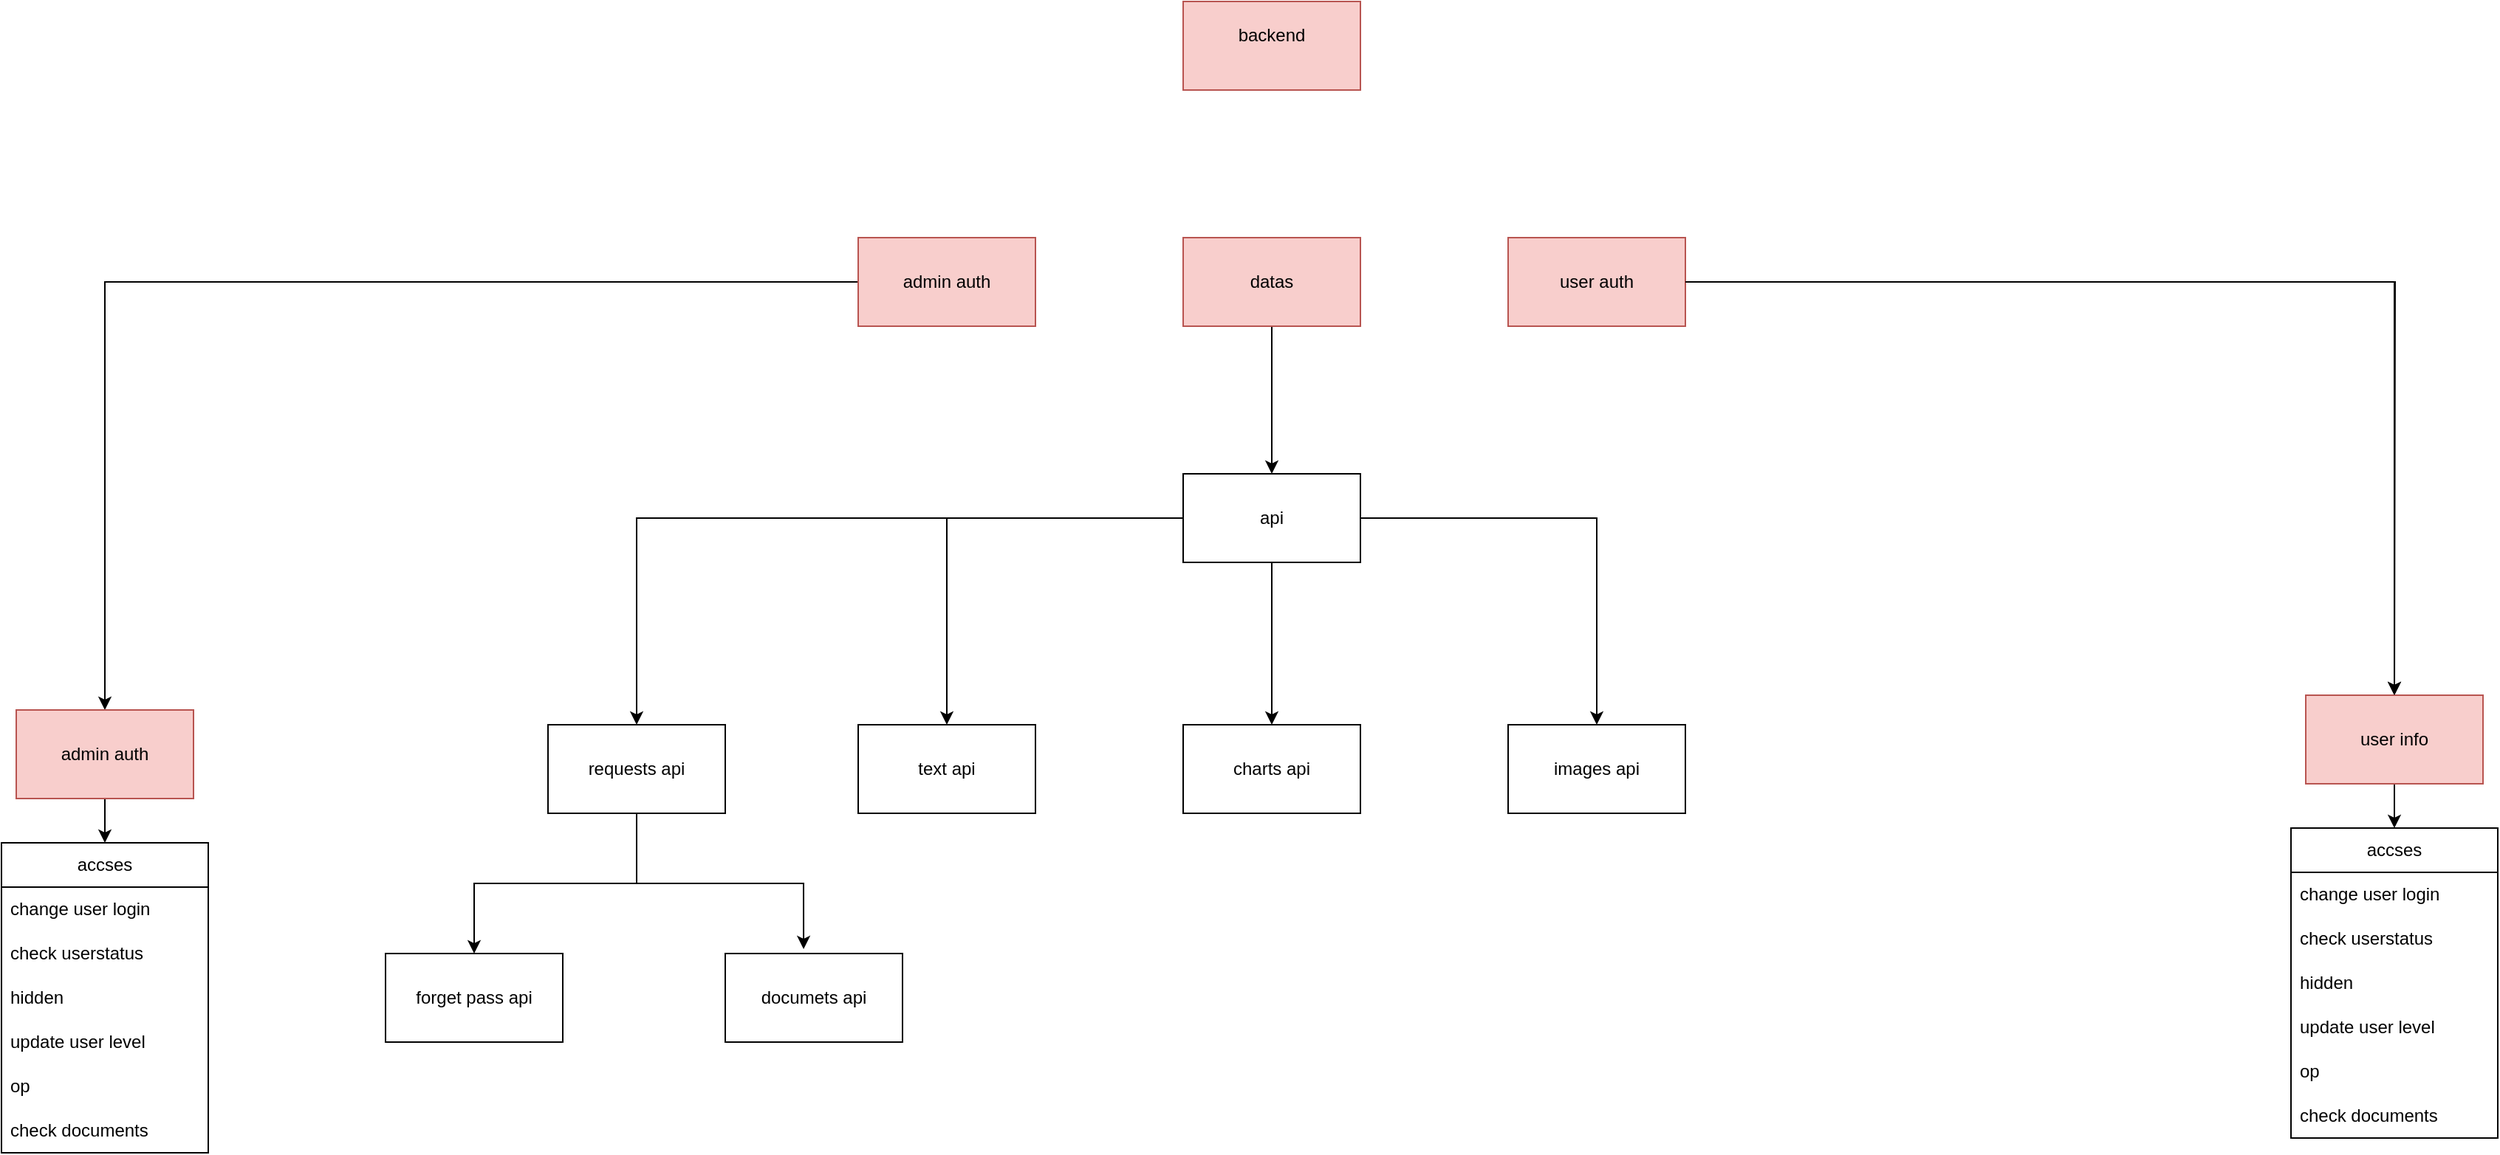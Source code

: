 <mxfile version="24.7.6">
  <diagram name="Page-1" id="SW3o6S78kWPDb2ups2xQ">
    <mxGraphModel dx="2796" dy="1071" grid="1" gridSize="10" guides="1" tooltips="1" connect="1" arrows="1" fold="1" page="1" pageScale="1" pageWidth="850" pageHeight="1100" math="0" shadow="0">
      <root>
        <mxCell id="0" />
        <mxCell id="1" parent="0" />
        <mxCell id="rlHh26_CHVInS20frPJe-1" value="&lt;div&gt;backend&lt;/div&gt;&lt;div&gt;&lt;br&gt;&lt;/div&gt;" style="rounded=0;whiteSpace=wrap;html=1;fillColor=#f8cecc;strokeColor=#b85450;" vertex="1" parent="1">
          <mxGeometry x="340" y="90" width="120" height="60" as="geometry" />
        </mxCell>
        <mxCell id="rlHh26_CHVInS20frPJe-8" style="edgeStyle=orthogonalEdgeStyle;rounded=0;orthogonalLoop=1;jettySize=auto;html=1;" edge="1" parent="1" source="rlHh26_CHVInS20frPJe-2" target="rlHh26_CHVInS20frPJe-5">
          <mxGeometry relative="1" as="geometry" />
        </mxCell>
        <mxCell id="rlHh26_CHVInS20frPJe-2" value="&lt;div&gt;datas&lt;/div&gt;" style="rounded=0;whiteSpace=wrap;html=1;fillColor=#f8cecc;strokeColor=#b85450;" vertex="1" parent="1">
          <mxGeometry x="340" y="250" width="120" height="60" as="geometry" />
        </mxCell>
        <mxCell id="rlHh26_CHVInS20frPJe-18" style="edgeStyle=orthogonalEdgeStyle;rounded=0;orthogonalLoop=1;jettySize=auto;html=1;" edge="1" parent="1" source="rlHh26_CHVInS20frPJe-3" target="rlHh26_CHVInS20frPJe-17">
          <mxGeometry relative="1" as="geometry" />
        </mxCell>
        <mxCell id="rlHh26_CHVInS20frPJe-3" value="admin auth" style="rounded=0;whiteSpace=wrap;html=1;fillColor=#f8cecc;strokeColor=#b85450;" vertex="1" parent="1">
          <mxGeometry x="120" y="250" width="120" height="60" as="geometry" />
        </mxCell>
        <mxCell id="rlHh26_CHVInS20frPJe-16" style="edgeStyle=orthogonalEdgeStyle;rounded=0;orthogonalLoop=1;jettySize=auto;html=1;entryX=0.5;entryY=0;entryDx=0;entryDy=0;" edge="1" parent="1" source="rlHh26_CHVInS20frPJe-4" target="rlHh26_CHVInS20frPJe-15">
          <mxGeometry relative="1" as="geometry" />
        </mxCell>
        <mxCell id="rlHh26_CHVInS20frPJe-4" value="user auth" style="rounded=0;whiteSpace=wrap;html=1;fillColor=#f8cecc;strokeColor=#b85450;" vertex="1" parent="1">
          <mxGeometry x="560" y="250" width="120" height="60" as="geometry" />
        </mxCell>
        <mxCell id="rlHh26_CHVInS20frPJe-9" style="edgeStyle=orthogonalEdgeStyle;rounded=0;orthogonalLoop=1;jettySize=auto;html=1;" edge="1" parent="1" source="rlHh26_CHVInS20frPJe-5" target="rlHh26_CHVInS20frPJe-6">
          <mxGeometry relative="1" as="geometry" />
        </mxCell>
        <mxCell id="rlHh26_CHVInS20frPJe-12" style="edgeStyle=orthogonalEdgeStyle;rounded=0;orthogonalLoop=1;jettySize=auto;html=1;" edge="1" parent="1" source="rlHh26_CHVInS20frPJe-5" target="rlHh26_CHVInS20frPJe-10">
          <mxGeometry relative="1" as="geometry" />
        </mxCell>
        <mxCell id="rlHh26_CHVInS20frPJe-14" style="edgeStyle=orthogonalEdgeStyle;rounded=0;orthogonalLoop=1;jettySize=auto;html=1;" edge="1" parent="1" source="rlHh26_CHVInS20frPJe-5" target="rlHh26_CHVInS20frPJe-13">
          <mxGeometry relative="1" as="geometry" />
        </mxCell>
        <mxCell id="rlHh26_CHVInS20frPJe-52" style="edgeStyle=orthogonalEdgeStyle;rounded=0;orthogonalLoop=1;jettySize=auto;html=1;" edge="1" parent="1" source="rlHh26_CHVInS20frPJe-5" target="rlHh26_CHVInS20frPJe-51">
          <mxGeometry relative="1" as="geometry" />
        </mxCell>
        <mxCell id="rlHh26_CHVInS20frPJe-5" value="&lt;div&gt;api&lt;/div&gt;" style="rounded=0;whiteSpace=wrap;html=1;" vertex="1" parent="1">
          <mxGeometry x="340" y="410" width="120" height="60" as="geometry" />
        </mxCell>
        <mxCell id="rlHh26_CHVInS20frPJe-6" value="&lt;div&gt;images api&lt;/div&gt;" style="rounded=0;whiteSpace=wrap;html=1;" vertex="1" parent="1">
          <mxGeometry x="560" y="580" width="120" height="60" as="geometry" />
        </mxCell>
        <mxCell id="rlHh26_CHVInS20frPJe-10" value="text api" style="rounded=0;whiteSpace=wrap;html=1;" vertex="1" parent="1">
          <mxGeometry x="120" y="580" width="120" height="60" as="geometry" />
        </mxCell>
        <mxCell id="rlHh26_CHVInS20frPJe-13" value="charts api" style="rounded=0;whiteSpace=wrap;html=1;" vertex="1" parent="1">
          <mxGeometry x="340" y="580" width="120" height="60" as="geometry" />
        </mxCell>
        <mxCell id="rlHh26_CHVInS20frPJe-48" style="edgeStyle=orthogonalEdgeStyle;rounded=0;orthogonalLoop=1;jettySize=auto;html=1;entryX=0.5;entryY=0;entryDx=0;entryDy=0;" edge="1" parent="1" source="rlHh26_CHVInS20frPJe-15" target="rlHh26_CHVInS20frPJe-41">
          <mxGeometry relative="1" as="geometry" />
        </mxCell>
        <mxCell id="rlHh26_CHVInS20frPJe-15" value="&lt;div&gt;user info&lt;/div&gt;" style="rounded=0;whiteSpace=wrap;html=1;fillColor=#f8cecc;strokeColor=#b85450;" vertex="1" parent="1">
          <mxGeometry x="1100" y="560" width="120" height="60" as="geometry" />
        </mxCell>
        <mxCell id="rlHh26_CHVInS20frPJe-33" style="edgeStyle=orthogonalEdgeStyle;rounded=0;orthogonalLoop=1;jettySize=auto;html=1;" edge="1" parent="1" source="rlHh26_CHVInS20frPJe-17">
          <mxGeometry relative="1" as="geometry">
            <mxPoint x="-390" y="660" as="targetPoint" />
          </mxGeometry>
        </mxCell>
        <mxCell id="rlHh26_CHVInS20frPJe-17" value="admin auth" style="rounded=0;whiteSpace=wrap;html=1;fillColor=#f8cecc;strokeColor=#b85450;" vertex="1" parent="1">
          <mxGeometry x="-450" y="570" width="120" height="60" as="geometry" />
        </mxCell>
        <mxCell id="rlHh26_CHVInS20frPJe-34" value="accses" style="swimlane;fontStyle=0;childLayout=stackLayout;horizontal=1;startSize=30;horizontalStack=0;resizeParent=1;resizeParentMax=0;resizeLast=0;collapsible=1;marginBottom=0;whiteSpace=wrap;html=1;" vertex="1" parent="1">
          <mxGeometry x="-460" y="660" width="140" height="210" as="geometry" />
        </mxCell>
        <mxCell id="rlHh26_CHVInS20frPJe-35" value="change user login" style="text;strokeColor=none;fillColor=none;align=left;verticalAlign=middle;spacingLeft=4;spacingRight=4;overflow=hidden;points=[[0,0.5],[1,0.5]];portConstraint=eastwest;rotatable=0;whiteSpace=wrap;html=1;" vertex="1" parent="rlHh26_CHVInS20frPJe-34">
          <mxGeometry y="30" width="140" height="30" as="geometry" />
        </mxCell>
        <mxCell id="rlHh26_CHVInS20frPJe-36" value="check userstatus" style="text;strokeColor=none;fillColor=none;align=left;verticalAlign=middle;spacingLeft=4;spacingRight=4;overflow=hidden;points=[[0,0.5],[1,0.5]];portConstraint=eastwest;rotatable=0;whiteSpace=wrap;html=1;" vertex="1" parent="rlHh26_CHVInS20frPJe-34">
          <mxGeometry y="60" width="140" height="30" as="geometry" />
        </mxCell>
        <mxCell id="rlHh26_CHVInS20frPJe-37" value="hidden" style="text;strokeColor=none;fillColor=none;align=left;verticalAlign=middle;spacingLeft=4;spacingRight=4;overflow=hidden;points=[[0,0.5],[1,0.5]];portConstraint=eastwest;rotatable=0;whiteSpace=wrap;html=1;" vertex="1" parent="rlHh26_CHVInS20frPJe-34">
          <mxGeometry y="90" width="140" height="30" as="geometry" />
        </mxCell>
        <mxCell id="rlHh26_CHVInS20frPJe-38" value="update user level" style="text;strokeColor=none;fillColor=none;align=left;verticalAlign=middle;spacingLeft=4;spacingRight=4;overflow=hidden;points=[[0,0.5],[1,0.5]];portConstraint=eastwest;rotatable=0;whiteSpace=wrap;html=1;" vertex="1" parent="rlHh26_CHVInS20frPJe-34">
          <mxGeometry y="120" width="140" height="30" as="geometry" />
        </mxCell>
        <mxCell id="rlHh26_CHVInS20frPJe-39" value="op" style="text;strokeColor=none;fillColor=none;align=left;verticalAlign=middle;spacingLeft=4;spacingRight=4;overflow=hidden;points=[[0,0.5],[1,0.5]];portConstraint=eastwest;rotatable=0;whiteSpace=wrap;html=1;" vertex="1" parent="rlHh26_CHVInS20frPJe-34">
          <mxGeometry y="150" width="140" height="30" as="geometry" />
        </mxCell>
        <mxCell id="rlHh26_CHVInS20frPJe-40" value="&lt;div&gt;check documents&lt;/div&gt;" style="text;strokeColor=none;fillColor=none;align=left;verticalAlign=middle;spacingLeft=4;spacingRight=4;overflow=hidden;points=[[0,0.5],[1,0.5]];portConstraint=eastwest;rotatable=0;whiteSpace=wrap;html=1;" vertex="1" parent="rlHh26_CHVInS20frPJe-34">
          <mxGeometry y="180" width="140" height="30" as="geometry" />
        </mxCell>
        <mxCell id="rlHh26_CHVInS20frPJe-41" value="accses" style="swimlane;fontStyle=0;childLayout=stackLayout;horizontal=1;startSize=30;horizontalStack=0;resizeParent=1;resizeParentMax=0;resizeLast=0;collapsible=1;marginBottom=0;whiteSpace=wrap;html=1;" vertex="1" parent="1">
          <mxGeometry x="1090" y="650" width="140" height="210" as="geometry" />
        </mxCell>
        <mxCell id="rlHh26_CHVInS20frPJe-42" value="change user login" style="text;strokeColor=none;fillColor=none;align=left;verticalAlign=middle;spacingLeft=4;spacingRight=4;overflow=hidden;points=[[0,0.5],[1,0.5]];portConstraint=eastwest;rotatable=0;whiteSpace=wrap;html=1;" vertex="1" parent="rlHh26_CHVInS20frPJe-41">
          <mxGeometry y="30" width="140" height="30" as="geometry" />
        </mxCell>
        <mxCell id="rlHh26_CHVInS20frPJe-43" value="check userstatus" style="text;strokeColor=none;fillColor=none;align=left;verticalAlign=middle;spacingLeft=4;spacingRight=4;overflow=hidden;points=[[0,0.5],[1,0.5]];portConstraint=eastwest;rotatable=0;whiteSpace=wrap;html=1;" vertex="1" parent="rlHh26_CHVInS20frPJe-41">
          <mxGeometry y="60" width="140" height="30" as="geometry" />
        </mxCell>
        <mxCell id="rlHh26_CHVInS20frPJe-44" value="hidden" style="text;strokeColor=none;fillColor=none;align=left;verticalAlign=middle;spacingLeft=4;spacingRight=4;overflow=hidden;points=[[0,0.5],[1,0.5]];portConstraint=eastwest;rotatable=0;whiteSpace=wrap;html=1;" vertex="1" parent="rlHh26_CHVInS20frPJe-41">
          <mxGeometry y="90" width="140" height="30" as="geometry" />
        </mxCell>
        <mxCell id="rlHh26_CHVInS20frPJe-45" value="update user level" style="text;strokeColor=none;fillColor=none;align=left;verticalAlign=middle;spacingLeft=4;spacingRight=4;overflow=hidden;points=[[0,0.5],[1,0.5]];portConstraint=eastwest;rotatable=0;whiteSpace=wrap;html=1;" vertex="1" parent="rlHh26_CHVInS20frPJe-41">
          <mxGeometry y="120" width="140" height="30" as="geometry" />
        </mxCell>
        <mxCell id="rlHh26_CHVInS20frPJe-46" value="op" style="text;strokeColor=none;fillColor=none;align=left;verticalAlign=middle;spacingLeft=4;spacingRight=4;overflow=hidden;points=[[0,0.5],[1,0.5]];portConstraint=eastwest;rotatable=0;whiteSpace=wrap;html=1;" vertex="1" parent="rlHh26_CHVInS20frPJe-41">
          <mxGeometry y="150" width="140" height="30" as="geometry" />
        </mxCell>
        <mxCell id="rlHh26_CHVInS20frPJe-47" value="&lt;div&gt;check documents&lt;/div&gt;" style="text;strokeColor=none;fillColor=none;align=left;verticalAlign=middle;spacingLeft=4;spacingRight=4;overflow=hidden;points=[[0,0.5],[1,0.5]];portConstraint=eastwest;rotatable=0;whiteSpace=wrap;html=1;" vertex="1" parent="rlHh26_CHVInS20frPJe-41">
          <mxGeometry y="180" width="140" height="30" as="geometry" />
        </mxCell>
        <mxCell id="rlHh26_CHVInS20frPJe-50" style="edgeStyle=orthogonalEdgeStyle;rounded=0;orthogonalLoop=1;jettySize=auto;html=1;entryX=0.5;entryY=-0.167;entryDx=0;entryDy=0;entryPerimeter=0;" edge="1" parent="1" source="rlHh26_CHVInS20frPJe-4">
          <mxGeometry relative="1" as="geometry">
            <mxPoint x="1160" y="559.98" as="targetPoint" />
          </mxGeometry>
        </mxCell>
        <mxCell id="rlHh26_CHVInS20frPJe-59" style="edgeStyle=orthogonalEdgeStyle;rounded=0;orthogonalLoop=1;jettySize=auto;html=1;" edge="1" parent="1" source="rlHh26_CHVInS20frPJe-51" target="rlHh26_CHVInS20frPJe-58">
          <mxGeometry relative="1" as="geometry" />
        </mxCell>
        <mxCell id="rlHh26_CHVInS20frPJe-51" value="requests api" style="rounded=0;whiteSpace=wrap;html=1;" vertex="1" parent="1">
          <mxGeometry x="-90" y="580" width="120" height="60" as="geometry" />
        </mxCell>
        <mxCell id="rlHh26_CHVInS20frPJe-53" value="documets api" style="rounded=0;whiteSpace=wrap;html=1;" vertex="1" parent="1">
          <mxGeometry x="30" y="735" width="120" height="60" as="geometry" />
        </mxCell>
        <mxCell id="rlHh26_CHVInS20frPJe-54" style="edgeStyle=orthogonalEdgeStyle;rounded=0;orthogonalLoop=1;jettySize=auto;html=1;entryX=0.442;entryY=-0.05;entryDx=0;entryDy=0;entryPerimeter=0;" edge="1" parent="1" source="rlHh26_CHVInS20frPJe-51" target="rlHh26_CHVInS20frPJe-53">
          <mxGeometry relative="1" as="geometry" />
        </mxCell>
        <mxCell id="rlHh26_CHVInS20frPJe-58" value="forget pass api" style="rounded=0;whiteSpace=wrap;html=1;" vertex="1" parent="1">
          <mxGeometry x="-200" y="735" width="120" height="60" as="geometry" />
        </mxCell>
      </root>
    </mxGraphModel>
  </diagram>
</mxfile>
